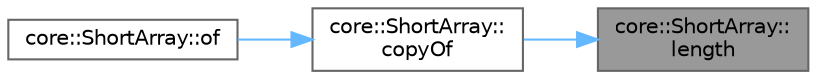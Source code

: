 digraph "core::ShortArray::length"
{
 // INTERACTIVE_SVG=YES
 // LATEX_PDF_SIZE
  bgcolor="transparent";
  edge [fontname=Helvetica,fontsize=10,labelfontname=Helvetica,labelfontsize=10];
  node [fontname=Helvetica,fontsize=10,shape=box,height=0.2,width=0.4];
  rankdir="RL";
  Node1 [id="Node000001",label="core::ShortArray::\llength",height=0.2,width=0.4,color="gray40", fillcolor="grey60", style="filled", fontcolor="black",tooltip="Return the number of values on this array."];
  Node1 -> Node2 [id="edge1_Node000001_Node000002",dir="back",color="steelblue1",style="solid",tooltip=" "];
  Node2 [id="Node000002",label="core::ShortArray::\lcopyOf",height=0.2,width=0.4,color="grey40", fillcolor="white", style="filled",URL="$d7/d12/a00911.html#a581779363d14acbe973cd1923126a57e",tooltip="Obtain newly created ShortArray instance with primitive short array, such as int8_t[],..."];
  Node2 -> Node3 [id="edge2_Node000002_Node000003",dir="back",color="steelblue1",style="solid",tooltip=" "];
  Node3 [id="Node000003",label="core::ShortArray::of",height=0.2,width=0.4,color="grey40", fillcolor="white", style="filled",URL="$d7/d12/a00911.html#abb4a1bf61fb898c7e890f2a36b2d9e73",tooltip="Obtain newly created ShortArray instance with given shorts values or code points."];
}
